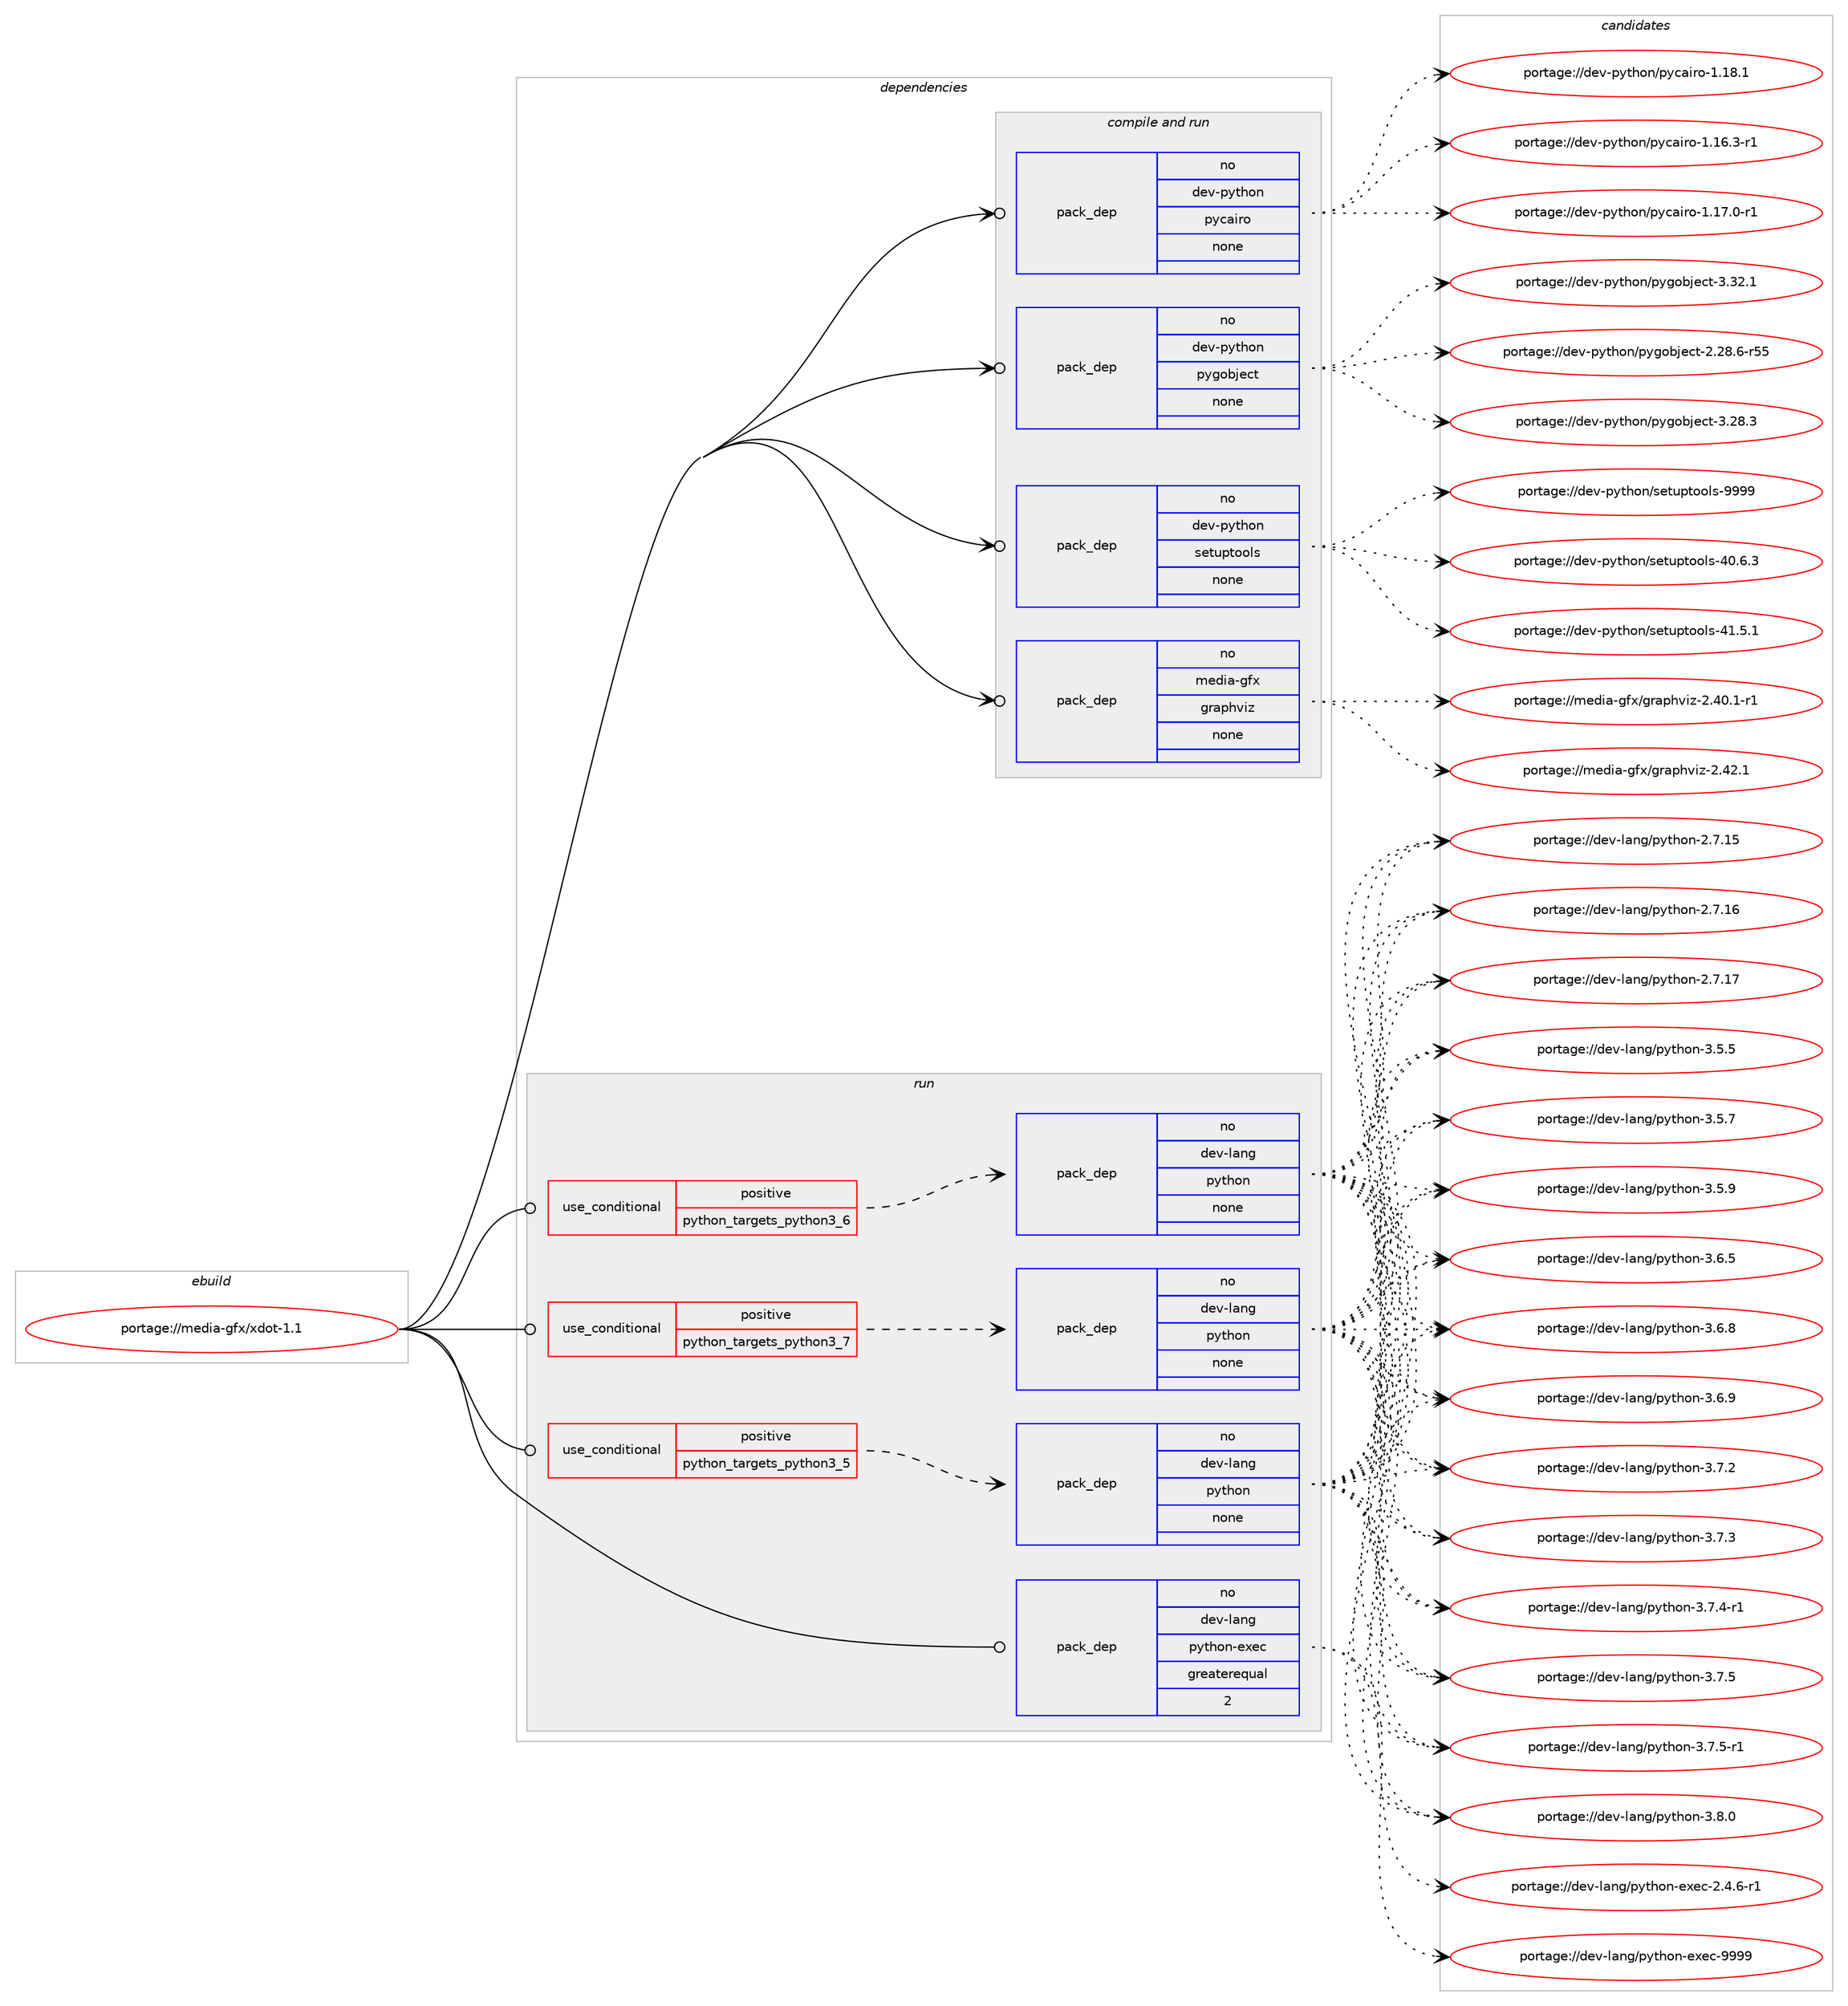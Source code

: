 digraph prolog {

# *************
# Graph options
# *************

newrank=true;
concentrate=true;
compound=true;
graph [rankdir=LR,fontname=Helvetica,fontsize=10,ranksep=1.5];#, ranksep=2.5, nodesep=0.2];
edge  [arrowhead=vee];
node  [fontname=Helvetica,fontsize=10];

# **********
# The ebuild
# **********

subgraph cluster_leftcol {
color=gray;
rank=same;
label=<<i>ebuild</i>>;
id [label="portage://media-gfx/xdot-1.1", color=red, width=4, href="../media-gfx/xdot-1.1.svg"];
}

# ****************
# The dependencies
# ****************

subgraph cluster_midcol {
color=gray;
label=<<i>dependencies</i>>;
subgraph cluster_compile {
fillcolor="#eeeeee";
style=filled;
label=<<i>compile</i>>;
}
subgraph cluster_compileandrun {
fillcolor="#eeeeee";
style=filled;
label=<<i>compile and run</i>>;
subgraph pack232754 {
dependency316882 [label=<<TABLE BORDER="0" CELLBORDER="1" CELLSPACING="0" CELLPADDING="4" WIDTH="220"><TR><TD ROWSPAN="6" CELLPADDING="30">pack_dep</TD></TR><TR><TD WIDTH="110">no</TD></TR><TR><TD>dev-python</TD></TR><TR><TD>pycairo</TD></TR><TR><TD>none</TD></TR><TR><TD></TD></TR></TABLE>>, shape=none, color=blue];
}
id:e -> dependency316882:w [weight=20,style="solid",arrowhead="odotvee"];
subgraph pack232755 {
dependency316883 [label=<<TABLE BORDER="0" CELLBORDER="1" CELLSPACING="0" CELLPADDING="4" WIDTH="220"><TR><TD ROWSPAN="6" CELLPADDING="30">pack_dep</TD></TR><TR><TD WIDTH="110">no</TD></TR><TR><TD>dev-python</TD></TR><TR><TD>pygobject</TD></TR><TR><TD>none</TD></TR><TR><TD></TD></TR></TABLE>>, shape=none, color=blue];
}
id:e -> dependency316883:w [weight=20,style="solid",arrowhead="odotvee"];
subgraph pack232756 {
dependency316884 [label=<<TABLE BORDER="0" CELLBORDER="1" CELLSPACING="0" CELLPADDING="4" WIDTH="220"><TR><TD ROWSPAN="6" CELLPADDING="30">pack_dep</TD></TR><TR><TD WIDTH="110">no</TD></TR><TR><TD>dev-python</TD></TR><TR><TD>setuptools</TD></TR><TR><TD>none</TD></TR><TR><TD></TD></TR></TABLE>>, shape=none, color=blue];
}
id:e -> dependency316884:w [weight=20,style="solid",arrowhead="odotvee"];
subgraph pack232757 {
dependency316885 [label=<<TABLE BORDER="0" CELLBORDER="1" CELLSPACING="0" CELLPADDING="4" WIDTH="220"><TR><TD ROWSPAN="6" CELLPADDING="30">pack_dep</TD></TR><TR><TD WIDTH="110">no</TD></TR><TR><TD>media-gfx</TD></TR><TR><TD>graphviz</TD></TR><TR><TD>none</TD></TR><TR><TD></TD></TR></TABLE>>, shape=none, color=blue];
}
id:e -> dependency316885:w [weight=20,style="solid",arrowhead="odotvee"];
}
subgraph cluster_run {
fillcolor="#eeeeee";
style=filled;
label=<<i>run</i>>;
subgraph cond79021 {
dependency316886 [label=<<TABLE BORDER="0" CELLBORDER="1" CELLSPACING="0" CELLPADDING="4"><TR><TD ROWSPAN="3" CELLPADDING="10">use_conditional</TD></TR><TR><TD>positive</TD></TR><TR><TD>python_targets_python3_5</TD></TR></TABLE>>, shape=none, color=red];
subgraph pack232758 {
dependency316887 [label=<<TABLE BORDER="0" CELLBORDER="1" CELLSPACING="0" CELLPADDING="4" WIDTH="220"><TR><TD ROWSPAN="6" CELLPADDING="30">pack_dep</TD></TR><TR><TD WIDTH="110">no</TD></TR><TR><TD>dev-lang</TD></TR><TR><TD>python</TD></TR><TR><TD>none</TD></TR><TR><TD></TD></TR></TABLE>>, shape=none, color=blue];
}
dependency316886:e -> dependency316887:w [weight=20,style="dashed",arrowhead="vee"];
}
id:e -> dependency316886:w [weight=20,style="solid",arrowhead="odot"];
subgraph cond79022 {
dependency316888 [label=<<TABLE BORDER="0" CELLBORDER="1" CELLSPACING="0" CELLPADDING="4"><TR><TD ROWSPAN="3" CELLPADDING="10">use_conditional</TD></TR><TR><TD>positive</TD></TR><TR><TD>python_targets_python3_6</TD></TR></TABLE>>, shape=none, color=red];
subgraph pack232759 {
dependency316889 [label=<<TABLE BORDER="0" CELLBORDER="1" CELLSPACING="0" CELLPADDING="4" WIDTH="220"><TR><TD ROWSPAN="6" CELLPADDING="30">pack_dep</TD></TR><TR><TD WIDTH="110">no</TD></TR><TR><TD>dev-lang</TD></TR><TR><TD>python</TD></TR><TR><TD>none</TD></TR><TR><TD></TD></TR></TABLE>>, shape=none, color=blue];
}
dependency316888:e -> dependency316889:w [weight=20,style="dashed",arrowhead="vee"];
}
id:e -> dependency316888:w [weight=20,style="solid",arrowhead="odot"];
subgraph cond79023 {
dependency316890 [label=<<TABLE BORDER="0" CELLBORDER="1" CELLSPACING="0" CELLPADDING="4"><TR><TD ROWSPAN="3" CELLPADDING="10">use_conditional</TD></TR><TR><TD>positive</TD></TR><TR><TD>python_targets_python3_7</TD></TR></TABLE>>, shape=none, color=red];
subgraph pack232760 {
dependency316891 [label=<<TABLE BORDER="0" CELLBORDER="1" CELLSPACING="0" CELLPADDING="4" WIDTH="220"><TR><TD ROWSPAN="6" CELLPADDING="30">pack_dep</TD></TR><TR><TD WIDTH="110">no</TD></TR><TR><TD>dev-lang</TD></TR><TR><TD>python</TD></TR><TR><TD>none</TD></TR><TR><TD></TD></TR></TABLE>>, shape=none, color=blue];
}
dependency316890:e -> dependency316891:w [weight=20,style="dashed",arrowhead="vee"];
}
id:e -> dependency316890:w [weight=20,style="solid",arrowhead="odot"];
subgraph pack232761 {
dependency316892 [label=<<TABLE BORDER="0" CELLBORDER="1" CELLSPACING="0" CELLPADDING="4" WIDTH="220"><TR><TD ROWSPAN="6" CELLPADDING="30">pack_dep</TD></TR><TR><TD WIDTH="110">no</TD></TR><TR><TD>dev-lang</TD></TR><TR><TD>python-exec</TD></TR><TR><TD>greaterequal</TD></TR><TR><TD>2</TD></TR></TABLE>>, shape=none, color=blue];
}
id:e -> dependency316892:w [weight=20,style="solid",arrowhead="odot"];
}
}

# **************
# The candidates
# **************

subgraph cluster_choices {
rank=same;
color=gray;
label=<<i>candidates</i>>;

subgraph choice232754 {
color=black;
nodesep=1;
choiceportage10010111845112121116104111110471121219997105114111454946495446514511449 [label="portage://dev-python/pycairo-1.16.3-r1", color=red, width=4,href="../dev-python/pycairo-1.16.3-r1.svg"];
choiceportage10010111845112121116104111110471121219997105114111454946495546484511449 [label="portage://dev-python/pycairo-1.17.0-r1", color=red, width=4,href="../dev-python/pycairo-1.17.0-r1.svg"];
choiceportage1001011184511212111610411111047112121999710511411145494649564649 [label="portage://dev-python/pycairo-1.18.1", color=red, width=4,href="../dev-python/pycairo-1.18.1.svg"];
dependency316882:e -> choiceportage10010111845112121116104111110471121219997105114111454946495446514511449:w [style=dotted,weight="100"];
dependency316882:e -> choiceportage10010111845112121116104111110471121219997105114111454946495546484511449:w [style=dotted,weight="100"];
dependency316882:e -> choiceportage1001011184511212111610411111047112121999710511411145494649564649:w [style=dotted,weight="100"];
}
subgraph choice232755 {
color=black;
nodesep=1;
choiceportage1001011184511212111610411111047112121103111981061019911645504650564654451145353 [label="portage://dev-python/pygobject-2.28.6-r55", color=red, width=4,href="../dev-python/pygobject-2.28.6-r55.svg"];
choiceportage1001011184511212111610411111047112121103111981061019911645514650564651 [label="portage://dev-python/pygobject-3.28.3", color=red, width=4,href="../dev-python/pygobject-3.28.3.svg"];
choiceportage1001011184511212111610411111047112121103111981061019911645514651504649 [label="portage://dev-python/pygobject-3.32.1", color=red, width=4,href="../dev-python/pygobject-3.32.1.svg"];
dependency316883:e -> choiceportage1001011184511212111610411111047112121103111981061019911645504650564654451145353:w [style=dotted,weight="100"];
dependency316883:e -> choiceportage1001011184511212111610411111047112121103111981061019911645514650564651:w [style=dotted,weight="100"];
dependency316883:e -> choiceportage1001011184511212111610411111047112121103111981061019911645514651504649:w [style=dotted,weight="100"];
}
subgraph choice232756 {
color=black;
nodesep=1;
choiceportage100101118451121211161041111104711510111611711211611111110811545524846544651 [label="portage://dev-python/setuptools-40.6.3", color=red, width=4,href="../dev-python/setuptools-40.6.3.svg"];
choiceportage100101118451121211161041111104711510111611711211611111110811545524946534649 [label="portage://dev-python/setuptools-41.5.1", color=red, width=4,href="../dev-python/setuptools-41.5.1.svg"];
choiceportage10010111845112121116104111110471151011161171121161111111081154557575757 [label="portage://dev-python/setuptools-9999", color=red, width=4,href="../dev-python/setuptools-9999.svg"];
dependency316884:e -> choiceportage100101118451121211161041111104711510111611711211611111110811545524846544651:w [style=dotted,weight="100"];
dependency316884:e -> choiceportage100101118451121211161041111104711510111611711211611111110811545524946534649:w [style=dotted,weight="100"];
dependency316884:e -> choiceportage10010111845112121116104111110471151011161171121161111111081154557575757:w [style=dotted,weight="100"];
}
subgraph choice232757 {
color=black;
nodesep=1;
choiceportage10910110010597451031021204710311497112104118105122455046524846494511449 [label="portage://media-gfx/graphviz-2.40.1-r1", color=red, width=4,href="../media-gfx/graphviz-2.40.1-r1.svg"];
choiceportage1091011001059745103102120471031149711210411810512245504652504649 [label="portage://media-gfx/graphviz-2.42.1", color=red, width=4,href="../media-gfx/graphviz-2.42.1.svg"];
dependency316885:e -> choiceportage10910110010597451031021204710311497112104118105122455046524846494511449:w [style=dotted,weight="100"];
dependency316885:e -> choiceportage1091011001059745103102120471031149711210411810512245504652504649:w [style=dotted,weight="100"];
}
subgraph choice232758 {
color=black;
nodesep=1;
choiceportage10010111845108971101034711212111610411111045504655464953 [label="portage://dev-lang/python-2.7.15", color=red, width=4,href="../dev-lang/python-2.7.15.svg"];
choiceportage10010111845108971101034711212111610411111045504655464954 [label="portage://dev-lang/python-2.7.16", color=red, width=4,href="../dev-lang/python-2.7.16.svg"];
choiceportage10010111845108971101034711212111610411111045504655464955 [label="portage://dev-lang/python-2.7.17", color=red, width=4,href="../dev-lang/python-2.7.17.svg"];
choiceportage100101118451089711010347112121116104111110455146534653 [label="portage://dev-lang/python-3.5.5", color=red, width=4,href="../dev-lang/python-3.5.5.svg"];
choiceportage100101118451089711010347112121116104111110455146534655 [label="portage://dev-lang/python-3.5.7", color=red, width=4,href="../dev-lang/python-3.5.7.svg"];
choiceportage100101118451089711010347112121116104111110455146534657 [label="portage://dev-lang/python-3.5.9", color=red, width=4,href="../dev-lang/python-3.5.9.svg"];
choiceportage100101118451089711010347112121116104111110455146544653 [label="portage://dev-lang/python-3.6.5", color=red, width=4,href="../dev-lang/python-3.6.5.svg"];
choiceportage100101118451089711010347112121116104111110455146544656 [label="portage://dev-lang/python-3.6.8", color=red, width=4,href="../dev-lang/python-3.6.8.svg"];
choiceportage100101118451089711010347112121116104111110455146544657 [label="portage://dev-lang/python-3.6.9", color=red, width=4,href="../dev-lang/python-3.6.9.svg"];
choiceportage100101118451089711010347112121116104111110455146554650 [label="portage://dev-lang/python-3.7.2", color=red, width=4,href="../dev-lang/python-3.7.2.svg"];
choiceportage100101118451089711010347112121116104111110455146554651 [label="portage://dev-lang/python-3.7.3", color=red, width=4,href="../dev-lang/python-3.7.3.svg"];
choiceportage1001011184510897110103471121211161041111104551465546524511449 [label="portage://dev-lang/python-3.7.4-r1", color=red, width=4,href="../dev-lang/python-3.7.4-r1.svg"];
choiceportage100101118451089711010347112121116104111110455146554653 [label="portage://dev-lang/python-3.7.5", color=red, width=4,href="../dev-lang/python-3.7.5.svg"];
choiceportage1001011184510897110103471121211161041111104551465546534511449 [label="portage://dev-lang/python-3.7.5-r1", color=red, width=4,href="../dev-lang/python-3.7.5-r1.svg"];
choiceportage100101118451089711010347112121116104111110455146564648 [label="portage://dev-lang/python-3.8.0", color=red, width=4,href="../dev-lang/python-3.8.0.svg"];
dependency316887:e -> choiceportage10010111845108971101034711212111610411111045504655464953:w [style=dotted,weight="100"];
dependency316887:e -> choiceportage10010111845108971101034711212111610411111045504655464954:w [style=dotted,weight="100"];
dependency316887:e -> choiceportage10010111845108971101034711212111610411111045504655464955:w [style=dotted,weight="100"];
dependency316887:e -> choiceportage100101118451089711010347112121116104111110455146534653:w [style=dotted,weight="100"];
dependency316887:e -> choiceportage100101118451089711010347112121116104111110455146534655:w [style=dotted,weight="100"];
dependency316887:e -> choiceportage100101118451089711010347112121116104111110455146534657:w [style=dotted,weight="100"];
dependency316887:e -> choiceportage100101118451089711010347112121116104111110455146544653:w [style=dotted,weight="100"];
dependency316887:e -> choiceportage100101118451089711010347112121116104111110455146544656:w [style=dotted,weight="100"];
dependency316887:e -> choiceportage100101118451089711010347112121116104111110455146544657:w [style=dotted,weight="100"];
dependency316887:e -> choiceportage100101118451089711010347112121116104111110455146554650:w [style=dotted,weight="100"];
dependency316887:e -> choiceportage100101118451089711010347112121116104111110455146554651:w [style=dotted,weight="100"];
dependency316887:e -> choiceportage1001011184510897110103471121211161041111104551465546524511449:w [style=dotted,weight="100"];
dependency316887:e -> choiceportage100101118451089711010347112121116104111110455146554653:w [style=dotted,weight="100"];
dependency316887:e -> choiceportage1001011184510897110103471121211161041111104551465546534511449:w [style=dotted,weight="100"];
dependency316887:e -> choiceportage100101118451089711010347112121116104111110455146564648:w [style=dotted,weight="100"];
}
subgraph choice232759 {
color=black;
nodesep=1;
choiceportage10010111845108971101034711212111610411111045504655464953 [label="portage://dev-lang/python-2.7.15", color=red, width=4,href="../dev-lang/python-2.7.15.svg"];
choiceportage10010111845108971101034711212111610411111045504655464954 [label="portage://dev-lang/python-2.7.16", color=red, width=4,href="../dev-lang/python-2.7.16.svg"];
choiceportage10010111845108971101034711212111610411111045504655464955 [label="portage://dev-lang/python-2.7.17", color=red, width=4,href="../dev-lang/python-2.7.17.svg"];
choiceportage100101118451089711010347112121116104111110455146534653 [label="portage://dev-lang/python-3.5.5", color=red, width=4,href="../dev-lang/python-3.5.5.svg"];
choiceportage100101118451089711010347112121116104111110455146534655 [label="portage://dev-lang/python-3.5.7", color=red, width=4,href="../dev-lang/python-3.5.7.svg"];
choiceportage100101118451089711010347112121116104111110455146534657 [label="portage://dev-lang/python-3.5.9", color=red, width=4,href="../dev-lang/python-3.5.9.svg"];
choiceportage100101118451089711010347112121116104111110455146544653 [label="portage://dev-lang/python-3.6.5", color=red, width=4,href="../dev-lang/python-3.6.5.svg"];
choiceportage100101118451089711010347112121116104111110455146544656 [label="portage://dev-lang/python-3.6.8", color=red, width=4,href="../dev-lang/python-3.6.8.svg"];
choiceportage100101118451089711010347112121116104111110455146544657 [label="portage://dev-lang/python-3.6.9", color=red, width=4,href="../dev-lang/python-3.6.9.svg"];
choiceportage100101118451089711010347112121116104111110455146554650 [label="portage://dev-lang/python-3.7.2", color=red, width=4,href="../dev-lang/python-3.7.2.svg"];
choiceportage100101118451089711010347112121116104111110455146554651 [label="portage://dev-lang/python-3.7.3", color=red, width=4,href="../dev-lang/python-3.7.3.svg"];
choiceportage1001011184510897110103471121211161041111104551465546524511449 [label="portage://dev-lang/python-3.7.4-r1", color=red, width=4,href="../dev-lang/python-3.7.4-r1.svg"];
choiceportage100101118451089711010347112121116104111110455146554653 [label="portage://dev-lang/python-3.7.5", color=red, width=4,href="../dev-lang/python-3.7.5.svg"];
choiceportage1001011184510897110103471121211161041111104551465546534511449 [label="portage://dev-lang/python-3.7.5-r1", color=red, width=4,href="../dev-lang/python-3.7.5-r1.svg"];
choiceportage100101118451089711010347112121116104111110455146564648 [label="portage://dev-lang/python-3.8.0", color=red, width=4,href="../dev-lang/python-3.8.0.svg"];
dependency316889:e -> choiceportage10010111845108971101034711212111610411111045504655464953:w [style=dotted,weight="100"];
dependency316889:e -> choiceportage10010111845108971101034711212111610411111045504655464954:w [style=dotted,weight="100"];
dependency316889:e -> choiceportage10010111845108971101034711212111610411111045504655464955:w [style=dotted,weight="100"];
dependency316889:e -> choiceportage100101118451089711010347112121116104111110455146534653:w [style=dotted,weight="100"];
dependency316889:e -> choiceportage100101118451089711010347112121116104111110455146534655:w [style=dotted,weight="100"];
dependency316889:e -> choiceportage100101118451089711010347112121116104111110455146534657:w [style=dotted,weight="100"];
dependency316889:e -> choiceportage100101118451089711010347112121116104111110455146544653:w [style=dotted,weight="100"];
dependency316889:e -> choiceportage100101118451089711010347112121116104111110455146544656:w [style=dotted,weight="100"];
dependency316889:e -> choiceportage100101118451089711010347112121116104111110455146544657:w [style=dotted,weight="100"];
dependency316889:e -> choiceportage100101118451089711010347112121116104111110455146554650:w [style=dotted,weight="100"];
dependency316889:e -> choiceportage100101118451089711010347112121116104111110455146554651:w [style=dotted,weight="100"];
dependency316889:e -> choiceportage1001011184510897110103471121211161041111104551465546524511449:w [style=dotted,weight="100"];
dependency316889:e -> choiceportage100101118451089711010347112121116104111110455146554653:w [style=dotted,weight="100"];
dependency316889:e -> choiceportage1001011184510897110103471121211161041111104551465546534511449:w [style=dotted,weight="100"];
dependency316889:e -> choiceportage100101118451089711010347112121116104111110455146564648:w [style=dotted,weight="100"];
}
subgraph choice232760 {
color=black;
nodesep=1;
choiceportage10010111845108971101034711212111610411111045504655464953 [label="portage://dev-lang/python-2.7.15", color=red, width=4,href="../dev-lang/python-2.7.15.svg"];
choiceportage10010111845108971101034711212111610411111045504655464954 [label="portage://dev-lang/python-2.7.16", color=red, width=4,href="../dev-lang/python-2.7.16.svg"];
choiceportage10010111845108971101034711212111610411111045504655464955 [label="portage://dev-lang/python-2.7.17", color=red, width=4,href="../dev-lang/python-2.7.17.svg"];
choiceportage100101118451089711010347112121116104111110455146534653 [label="portage://dev-lang/python-3.5.5", color=red, width=4,href="../dev-lang/python-3.5.5.svg"];
choiceportage100101118451089711010347112121116104111110455146534655 [label="portage://dev-lang/python-3.5.7", color=red, width=4,href="../dev-lang/python-3.5.7.svg"];
choiceportage100101118451089711010347112121116104111110455146534657 [label="portage://dev-lang/python-3.5.9", color=red, width=4,href="../dev-lang/python-3.5.9.svg"];
choiceportage100101118451089711010347112121116104111110455146544653 [label="portage://dev-lang/python-3.6.5", color=red, width=4,href="../dev-lang/python-3.6.5.svg"];
choiceportage100101118451089711010347112121116104111110455146544656 [label="portage://dev-lang/python-3.6.8", color=red, width=4,href="../dev-lang/python-3.6.8.svg"];
choiceportage100101118451089711010347112121116104111110455146544657 [label="portage://dev-lang/python-3.6.9", color=red, width=4,href="../dev-lang/python-3.6.9.svg"];
choiceportage100101118451089711010347112121116104111110455146554650 [label="portage://dev-lang/python-3.7.2", color=red, width=4,href="../dev-lang/python-3.7.2.svg"];
choiceportage100101118451089711010347112121116104111110455146554651 [label="portage://dev-lang/python-3.7.3", color=red, width=4,href="../dev-lang/python-3.7.3.svg"];
choiceportage1001011184510897110103471121211161041111104551465546524511449 [label="portage://dev-lang/python-3.7.4-r1", color=red, width=4,href="../dev-lang/python-3.7.4-r1.svg"];
choiceportage100101118451089711010347112121116104111110455146554653 [label="portage://dev-lang/python-3.7.5", color=red, width=4,href="../dev-lang/python-3.7.5.svg"];
choiceportage1001011184510897110103471121211161041111104551465546534511449 [label="portage://dev-lang/python-3.7.5-r1", color=red, width=4,href="../dev-lang/python-3.7.5-r1.svg"];
choiceportage100101118451089711010347112121116104111110455146564648 [label="portage://dev-lang/python-3.8.0", color=red, width=4,href="../dev-lang/python-3.8.0.svg"];
dependency316891:e -> choiceportage10010111845108971101034711212111610411111045504655464953:w [style=dotted,weight="100"];
dependency316891:e -> choiceportage10010111845108971101034711212111610411111045504655464954:w [style=dotted,weight="100"];
dependency316891:e -> choiceportage10010111845108971101034711212111610411111045504655464955:w [style=dotted,weight="100"];
dependency316891:e -> choiceportage100101118451089711010347112121116104111110455146534653:w [style=dotted,weight="100"];
dependency316891:e -> choiceportage100101118451089711010347112121116104111110455146534655:w [style=dotted,weight="100"];
dependency316891:e -> choiceportage100101118451089711010347112121116104111110455146534657:w [style=dotted,weight="100"];
dependency316891:e -> choiceportage100101118451089711010347112121116104111110455146544653:w [style=dotted,weight="100"];
dependency316891:e -> choiceportage100101118451089711010347112121116104111110455146544656:w [style=dotted,weight="100"];
dependency316891:e -> choiceportage100101118451089711010347112121116104111110455146544657:w [style=dotted,weight="100"];
dependency316891:e -> choiceportage100101118451089711010347112121116104111110455146554650:w [style=dotted,weight="100"];
dependency316891:e -> choiceportage100101118451089711010347112121116104111110455146554651:w [style=dotted,weight="100"];
dependency316891:e -> choiceportage1001011184510897110103471121211161041111104551465546524511449:w [style=dotted,weight="100"];
dependency316891:e -> choiceportage100101118451089711010347112121116104111110455146554653:w [style=dotted,weight="100"];
dependency316891:e -> choiceportage1001011184510897110103471121211161041111104551465546534511449:w [style=dotted,weight="100"];
dependency316891:e -> choiceportage100101118451089711010347112121116104111110455146564648:w [style=dotted,weight="100"];
}
subgraph choice232761 {
color=black;
nodesep=1;
choiceportage10010111845108971101034711212111610411111045101120101994550465246544511449 [label="portage://dev-lang/python-exec-2.4.6-r1", color=red, width=4,href="../dev-lang/python-exec-2.4.6-r1.svg"];
choiceportage10010111845108971101034711212111610411111045101120101994557575757 [label="portage://dev-lang/python-exec-9999", color=red, width=4,href="../dev-lang/python-exec-9999.svg"];
dependency316892:e -> choiceportage10010111845108971101034711212111610411111045101120101994550465246544511449:w [style=dotted,weight="100"];
dependency316892:e -> choiceportage10010111845108971101034711212111610411111045101120101994557575757:w [style=dotted,weight="100"];
}
}

}
